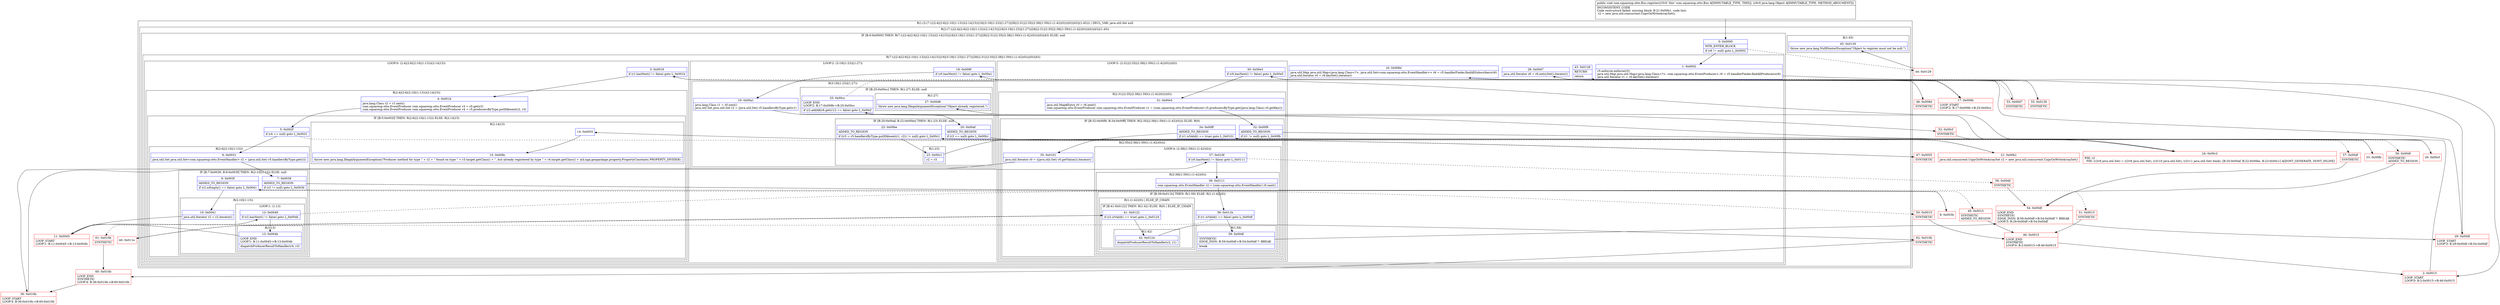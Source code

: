 digraph "CFG forcom.squareup.otto.Bus.register(Ljava\/lang\/Object;)V" {
subgraph cluster_Region_1951064126 {
label = "R(1:(2:(7:1|(2:4|(2:6|(2:10|(1:13)))(2:14|15))|16|(3:19|(1:23)|(1:27))|28|(2:31|(2:35|(2:38|(1:59)(1:(1:42)(0))))(0))|43)|(1:45))) | DECL_VAR: java.util.Set null\l";
node [shape=record,color=blue];
subgraph cluster_Region_704117230 {
label = "R(2:(7:1|(2:4|(2:6|(2:10|(1:13)))(2:14|15))|16|(3:19|(1:23)|(1:27))|28|(2:31|(2:35|(2:38|(1:59)(1:(1:42)(0))))(0))|43)|(1:45))";
node [shape=record,color=blue];
subgraph cluster_IfRegion_1053217057 {
label = "IF [B:0:0x0000] THEN: R(7:1|(2:4|(2:6|(2:10|(1:13)))(2:14|15))|16|(3:19|(1:23)|(1:27))|28|(2:31|(2:35|(2:38|(1:59)(1:(1:42)(0))))(0))|43) ELSE: null";
node [shape=record,color=blue];
Node_0 [shape=record,label="{0\:\ 0x0000|MTH_ENTER_BLOCK\l|if (r6 != null) goto L_0x0002\l}"];
subgraph cluster_Region_1164597454 {
label = "R(7:1|(2:4|(2:6|(2:10|(1:13)))(2:14|15))|16|(3:19|(1:23)|(1:27))|28|(2:31|(2:35|(2:38|(1:59)(1:(1:42)(0))))(0))|43)";
node [shape=record,color=blue];
Node_1 [shape=record,label="{1\:\ 0x0002|r5.enforcer.enforce(r5)\ljava.util.Map java.util.Map\<java.lang.Class\<?\>, com.squareup.otto.EventProducer\> r0 = r5.handlerFinder.findAllProducers(r6)\ljava.util.Iterator r1 = r0.keySet().iterator()\l}"];
subgraph cluster_LoopRegion_1770759973 {
label = "LOOP:0: (2:4|(2:6|(2:10|(1:13)))(2:14|15))";
node [shape=record,color=blue];
Node_3 [shape=record,label="{3\:\ 0x0019|if (r1.hasNext() != false) goto L_0x001b\l}"];
subgraph cluster_Region_437804202 {
label = "R(2:4|(2:6|(2:10|(1:13)))(2:14|15))";
node [shape=record,color=blue];
Node_4 [shape=record,label="{4\:\ 0x001b|java.lang.Class r2 = r1.next()\lcom.squareup.otto.EventProducer com.squareup.otto.EventProducer r3 = r0.get(r2)\lcom.squareup.otto.EventProducer com.squareup.otto.EventProducer r4 = r5.producersByType.putIfAbsent(r2, r3)\l}"];
subgraph cluster_IfRegion_1969601706 {
label = "IF [B:5:0x002f] THEN: R(2:6|(2:10|(1:13))) ELSE: R(2:14|15)";
node [shape=record,color=blue];
Node_5 [shape=record,label="{5\:\ 0x002f|if (r4 == null) goto L_0x0031\l}"];
subgraph cluster_Region_1024873071 {
label = "R(2:6|(2:10|(1:13)))";
node [shape=record,color=blue];
Node_6 [shape=record,label="{6\:\ 0x0031|java.util.Set java.util.Set\<com.squareup.otto.EventHandler\> r2 = (java.util.Set) r5.handlersByType.get(r2)\l}"];
subgraph cluster_IfRegion_139392045 {
label = "IF [B:7:0x0039, B:9:0x003f] THEN: R(2:10|(1:13)) ELSE: null";
node [shape=record,color=blue];
Node_7 [shape=record,label="{7\:\ 0x0039|ADDED_TO_REGION\l|if (r2 != null) goto L_0x003b\l}"];
Node_9 [shape=record,label="{9\:\ 0x003f|ADDED_TO_REGION\l|if (r2.isEmpty() == false) goto L_0x0041\l}"];
subgraph cluster_Region_1412320594 {
label = "R(2:10|(1:13))";
node [shape=record,color=blue];
Node_10 [shape=record,label="{10\:\ 0x0041|java.util.Iterator r2 = r2.iterator()\l}"];
subgraph cluster_LoopRegion_1248059706 {
label = "LOOP:1: (1:13)";
node [shape=record,color=blue];
Node_12 [shape=record,label="{12\:\ 0x0049|if (r2.hasNext() != false) goto L_0x004b\l}"];
subgraph cluster_Region_1879620796 {
label = "R(1:13)";
node [shape=record,color=blue];
Node_13 [shape=record,label="{13\:\ 0x004b|LOOP_END\lLOOP:1: B:11:0x0045\-\>B:13:0x004b\l|dispatchProducerResultToHandler(r4, r3)\l}"];
}
}
}
}
}
subgraph cluster_Region_77272306 {
label = "R(2:14|15)";
node [shape=record,color=blue];
Node_14 [shape=record,label="{14\:\ 0x0055}"];
Node_15 [shape=record,label="{15\:\ 0x008c|throw new java.lang.IllegalArgumentException(\"Producer method for type \" + r2 + \" found on type \" + r3.target.getClass() + \", but already registered by type \" + r4.target.getClass() + mil.nga.geopackage.property.PropertyConstants.PROPERTY_DIVIDER)\l}"];
}
}
}
}
Node_16 [shape=record,label="{16\:\ 0x008d|java.util.Map java.util.Map\<java.lang.Class\<?\>, java.util.Set\<com.squareup.otto.EventHandler\>\> r6 = r5.handlerFinder.findAllSubscribers(r6)\ljava.util.Iterator r0 = r6.keySet().iterator()\l}"];
subgraph cluster_LoopRegion_1548572945 {
label = "LOOP:2: (3:19|(1:23)|(1:27))";
node [shape=record,color=blue];
Node_18 [shape=record,label="{18\:\ 0x009f|if (r0.hasNext() != false) goto L_0x00a1\l}"];
subgraph cluster_Region_166699294 {
label = "R(3:19|(1:23)|(1:27))";
node [shape=record,color=blue];
Node_19 [shape=record,label="{19\:\ 0x00a1|java.lang.Class r1 = r0.next()\ljava.util.Set java.util.Set r2 = (java.util.Set) r5.handlersByType.get(r1)\l}"];
subgraph cluster_IfRegion_2129058722 {
label = "IF [B:20:0x00af, B:22:0x00be] THEN: R(1:23) ELSE: null";
node [shape=record,color=blue];
Node_20 [shape=record,label="{20\:\ 0x00af|ADDED_TO_REGION\l|if (r2 == null) goto L_0x00b1\l}"];
Node_22 [shape=record,label="{22\:\ 0x00be|ADDED_TO_REGION\l|if ((r3 = r5.handlersByType.putIfAbsent(r1, r2)) != null) goto L_0x00c1\l}"];
subgraph cluster_Region_1999689724 {
label = "R(1:23)";
node [shape=record,color=blue];
Node_23 [shape=record,label="{23\:\ 0x00c1|r2 = r3\l}"];
}
}
subgraph cluster_IfRegion_518361129 {
label = "IF [B:25:0x00cc] THEN: R(1:27) ELSE: null";
node [shape=record,color=blue];
Node_25 [shape=record,label="{25\:\ 0x00cc|LOOP_END\lLOOP:2: B:17:0x009b\-\>B:25:0x00cc\l|if (r2.addAll(r6.get(r1)) == false) goto L_0x00cf\l}"];
subgraph cluster_Region_1418380384 {
label = "R(1:27)";
node [shape=record,color=blue];
Node_27 [shape=record,label="{27\:\ 0x00d6|throw new java.lang.IllegalArgumentException(\"Object already registered.\")\l}"];
}
}
}
}
Node_28 [shape=record,label="{28\:\ 0x00d7|java.util.Iterator r6 = r6.entrySet().iterator()\l}"];
subgraph cluster_LoopRegion_1619845979 {
label = "LOOP:3: (2:31|(2:35|(2:38|(1:59)(1:(1:42)(0))))(0))";
node [shape=record,color=blue];
Node_30 [shape=record,label="{30\:\ 0x00e3|if (r6.hasNext() != false) goto L_0x00e5\l}"];
subgraph cluster_Region_1106149970 {
label = "R(2:31|(2:35|(2:38|(1:59)(1:(1:42)(0))))(0))";
node [shape=record,color=blue];
Node_31 [shape=record,label="{31\:\ 0x00e5|java.util.Map$Entry r0 = r6.next()\lcom.squareup.otto.EventProducer com.squareup.otto.EventProducer r1 = (com.squareup.otto.EventProducer) r5.producersByType.get((java.lang.Class) r0.getKey())\l}"];
subgraph cluster_IfRegion_1456807561 {
label = "IF [B:32:0x00f9, B:34:0x00ff] THEN: R(2:35|(2:38|(1:59)(1:(1:42)(0)))) ELSE: R(0)";
node [shape=record,color=blue];
Node_32 [shape=record,label="{32\:\ 0x00f9|ADDED_TO_REGION\l|if (r1 != null) goto L_0x00fb\l}"];
Node_34 [shape=record,label="{34\:\ 0x00ff|ADDED_TO_REGION\l|if (r1.isValid() == true) goto L_0x0101\l}"];
subgraph cluster_Region_900969537 {
label = "R(2:35|(2:38|(1:59)(1:(1:42)(0))))";
node [shape=record,color=blue];
Node_35 [shape=record,label="{35\:\ 0x0101|java.util.Iterator r0 = ((java.util.Set) r0.getValue()).iterator()\l}"];
subgraph cluster_LoopRegion_50390583 {
label = "LOOP:4: (2:38|(1:59)(1:(1:42)(0)))";
node [shape=record,color=blue];
Node_37 [shape=record,label="{37\:\ 0x010f|if (r0.hasNext() != false) goto L_0x0111\l}"];
subgraph cluster_Region_19631091 {
label = "R(2:38|(1:59)(1:(1:42)(0)))";
node [shape=record,color=blue];
Node_38 [shape=record,label="{38\:\ 0x0111|com.squareup.otto.EventHandler r2 = (com.squareup.otto.EventHandler) r0.next()\l}"];
subgraph cluster_IfRegion_242279925 {
label = "IF [B:39:0x011b] THEN: R(1:59) ELSE: R(1:(1:42)(0))";
node [shape=record,color=blue];
Node_39 [shape=record,label="{39\:\ 0x011b|if (r1.isValid() == false) goto L_0x00df\l}"];
subgraph cluster_Region_112866998 {
label = "R(1:59)";
node [shape=record,color=blue];
Node_59 [shape=record,label="{59\:\ 0x00df|SYNTHETIC\lEDGE_INSN: B:59:0x00df\-\>B:54:0x00df ?: BREAK  \l|break\l}"];
}
subgraph cluster_Region_771984284 {
label = "R(1:(1:42)(0)) | ELSE_IF_CHAIN\l";
node [shape=record,color=blue];
subgraph cluster_IfRegion_708239669 {
label = "IF [B:41:0x0122] THEN: R(1:42) ELSE: R(0) | ELSE_IF_CHAIN\l";
node [shape=record,color=blue];
Node_41 [shape=record,label="{41\:\ 0x0122|if (r2.isValid() == true) goto L_0x0124\l}"];
subgraph cluster_Region_1017534666 {
label = "R(1:42)";
node [shape=record,color=blue];
Node_42 [shape=record,label="{42\:\ 0x0124|dispatchProducerResultToHandler(r2, r1)\l}"];
}
subgraph cluster_Region_2006942611 {
label = "R(0)";
node [shape=record,color=blue];
}
}
}
}
}
}
}
subgraph cluster_Region_549917776 {
label = "R(0)";
node [shape=record,color=blue];
}
}
}
}
Node_43 [shape=record,label="{43\:\ 0x0128|RETURN\l|return\l}"];
}
}
subgraph cluster_Region_313144511 {
label = "R(1:45)";
node [shape=record,color=blue];
Node_45 [shape=record,label="{45\:\ 0x0130|throw new java.lang.NullPointerException(\"Object to register must not be null.\")\l}"];
}
}
}
Node_2 [shape=record,color=red,label="{2\:\ 0x0015|LOOP_START\lLOOP:0: B:2:0x0015\-\>B:46:0x0015\l}"];
Node_8 [shape=record,color=red,label="{8\:\ 0x003b}"];
Node_11 [shape=record,color=red,label="{11\:\ 0x0045|LOOP_START\lLOOP:1: B:11:0x0045\-\>B:13:0x004b\l}"];
Node_17 [shape=record,color=red,label="{17\:\ 0x009b|LOOP_START\lLOOP:2: B:17:0x009b\-\>B:25:0x00cc\l}"];
Node_21 [shape=record,color=red,label="{21\:\ 0x00b1|java.util.concurrent.CopyOnWriteArraySet r2 = new java.util.concurrent.CopyOnWriteArraySet()\l}"];
Node_24 [shape=record,color=red,label="{24\:\ 0x00c2|PHI: r2 \l  PHI: (r2v9 java.util.Set) = (r2v8 java.util.Set), (r2v10 java.util.Set), (r2v11 java.util.Set) binds: [B:20:0x00af, B:22:0x00be, B:23:0x00c1] A[DONT_GENERATE, DONT_INLINE]\l}"];
Node_26 [shape=record,color=red,label="{26\:\ 0x00cf}"];
Node_29 [shape=record,color=red,label="{29\:\ 0x00df|LOOP_START\lLOOP:3: B:29:0x00df\-\>B:54:0x00df\l}"];
Node_33 [shape=record,color=red,label="{33\:\ 0x00fb}"];
Node_36 [shape=record,color=red,label="{36\:\ 0x010b|LOOP_START\lLOOP:4: B:36:0x010b\-\>B:60:0x010b\l}"];
Node_40 [shape=record,color=red,label="{40\:\ 0x011e}"];
Node_44 [shape=record,color=red,label="{44\:\ 0x0129}"];
Node_46 [shape=record,color=red,label="{46\:\ 0x0015|LOOP_END\lSYNTHETIC\lLOOP:0: B:2:0x0015\-\>B:46:0x0015\l}"];
Node_47 [shape=record,color=red,label="{47\:\ 0x0055|SYNTHETIC\l}"];
Node_48 [shape=record,color=red,label="{48\:\ 0x008d|SYNTHETIC\l}"];
Node_49 [shape=record,color=red,label="{49\:\ 0x0015|SYNTHETIC\lADDED_TO_REGION\l}"];
Node_50 [shape=record,color=red,label="{50\:\ 0x0015|SYNTHETIC\l}"];
Node_51 [shape=record,color=red,label="{51\:\ 0x0015|SYNTHETIC\l}"];
Node_52 [shape=record,color=red,label="{52\:\ 0x00cf|SYNTHETIC\l}"];
Node_53 [shape=record,color=red,label="{53\:\ 0x00d7|SYNTHETIC\l}"];
Node_54 [shape=record,color=red,label="{54\:\ 0x00df|LOOP_END\lSYNTHETIC\lEDGE_INSN: B:59:0x00df\-\>B:54:0x00df ?: BREAK  \lLOOP:3: B:29:0x00df\-\>B:54:0x00df\l}"];
Node_55 [shape=record,color=red,label="{55\:\ 0x0128|SYNTHETIC\l}"];
Node_56 [shape=record,color=red,label="{56\:\ 0x00df|SYNTHETIC\lADDED_TO_REGION\l}"];
Node_57 [shape=record,color=red,label="{57\:\ 0x00df|SYNTHETIC\l}"];
Node_58 [shape=record,color=red,label="{58\:\ 0x00df|SYNTHETIC\l}"];
Node_60 [shape=record,color=red,label="{60\:\ 0x010b|LOOP_END\lSYNTHETIC\lLOOP:4: B:36:0x010b\-\>B:60:0x010b\l}"];
Node_61 [shape=record,color=red,label="{61\:\ 0x010b|SYNTHETIC\l}"];
Node_62 [shape=record,color=red,label="{62\:\ 0x010b|SYNTHETIC\l}"];
MethodNode[shape=record,label="{public void com.squareup.otto.Bus.register((r5v0 'this' com.squareup.otto.Bus A[IMMUTABLE_TYPE, THIS]), (r6v0 java.lang.Object A[IMMUTABLE_TYPE, METHOD_ARGUMENT]))  | INCONSISTENT_CODE\lCode restructure failed: missing block: B:21:0x00b1, code lost:\l    r2 = new java.util.concurrent.CopyOnWriteArraySet();\l\l}"];
MethodNode -> Node_0;
Node_0 -> Node_1;
Node_0 -> Node_44[style=dashed];
Node_1 -> Node_2;
Node_3 -> Node_4;
Node_3 -> Node_48[style=dashed];
Node_4 -> Node_5;
Node_5 -> Node_6;
Node_5 -> Node_47[style=dashed];
Node_6 -> Node_7;
Node_7 -> Node_8;
Node_7 -> Node_49[style=dashed];
Node_9 -> Node_10;
Node_9 -> Node_50[style=dashed];
Node_10 -> Node_11;
Node_12 -> Node_13;
Node_12 -> Node_51[style=dashed];
Node_13 -> Node_11;
Node_14 -> Node_15;
Node_16 -> Node_17;
Node_18 -> Node_19;
Node_18 -> Node_53[style=dashed];
Node_19 -> Node_20;
Node_20 -> Node_21;
Node_20 -> Node_24[style=dashed];
Node_22 -> Node_23;
Node_22 -> Node_24[style=dashed];
Node_23 -> Node_24;
Node_25 -> Node_17[style=dashed];
Node_25 -> Node_52;
Node_28 -> Node_29;
Node_30 -> Node_31;
Node_30 -> Node_55[style=dashed];
Node_31 -> Node_32;
Node_32 -> Node_33;
Node_32 -> Node_56[style=dashed];
Node_34 -> Node_35;
Node_34 -> Node_57[style=dashed];
Node_35 -> Node_36;
Node_37 -> Node_38;
Node_37 -> Node_58[style=dashed];
Node_38 -> Node_39;
Node_39 -> Node_40[style=dashed];
Node_39 -> Node_59;
Node_59 -> Node_54;
Node_41 -> Node_42;
Node_41 -> Node_61[style=dashed];
Node_42 -> Node_62;
Node_2 -> Node_3;
Node_8 -> Node_9;
Node_11 -> Node_12;
Node_17 -> Node_18;
Node_21 -> Node_22;
Node_24 -> Node_25;
Node_26 -> Node_27;
Node_29 -> Node_30;
Node_33 -> Node_34;
Node_36 -> Node_37;
Node_40 -> Node_41;
Node_44 -> Node_45;
Node_46 -> Node_2;
Node_47 -> Node_14;
Node_48 -> Node_16;
Node_49 -> Node_46;
Node_50 -> Node_46;
Node_51 -> Node_46;
Node_52 -> Node_26;
Node_53 -> Node_28;
Node_54 -> Node_29;
Node_55 -> Node_43;
Node_56 -> Node_54;
Node_57 -> Node_54;
Node_58 -> Node_54;
Node_60 -> Node_36;
Node_61 -> Node_60;
Node_62 -> Node_60;
}

